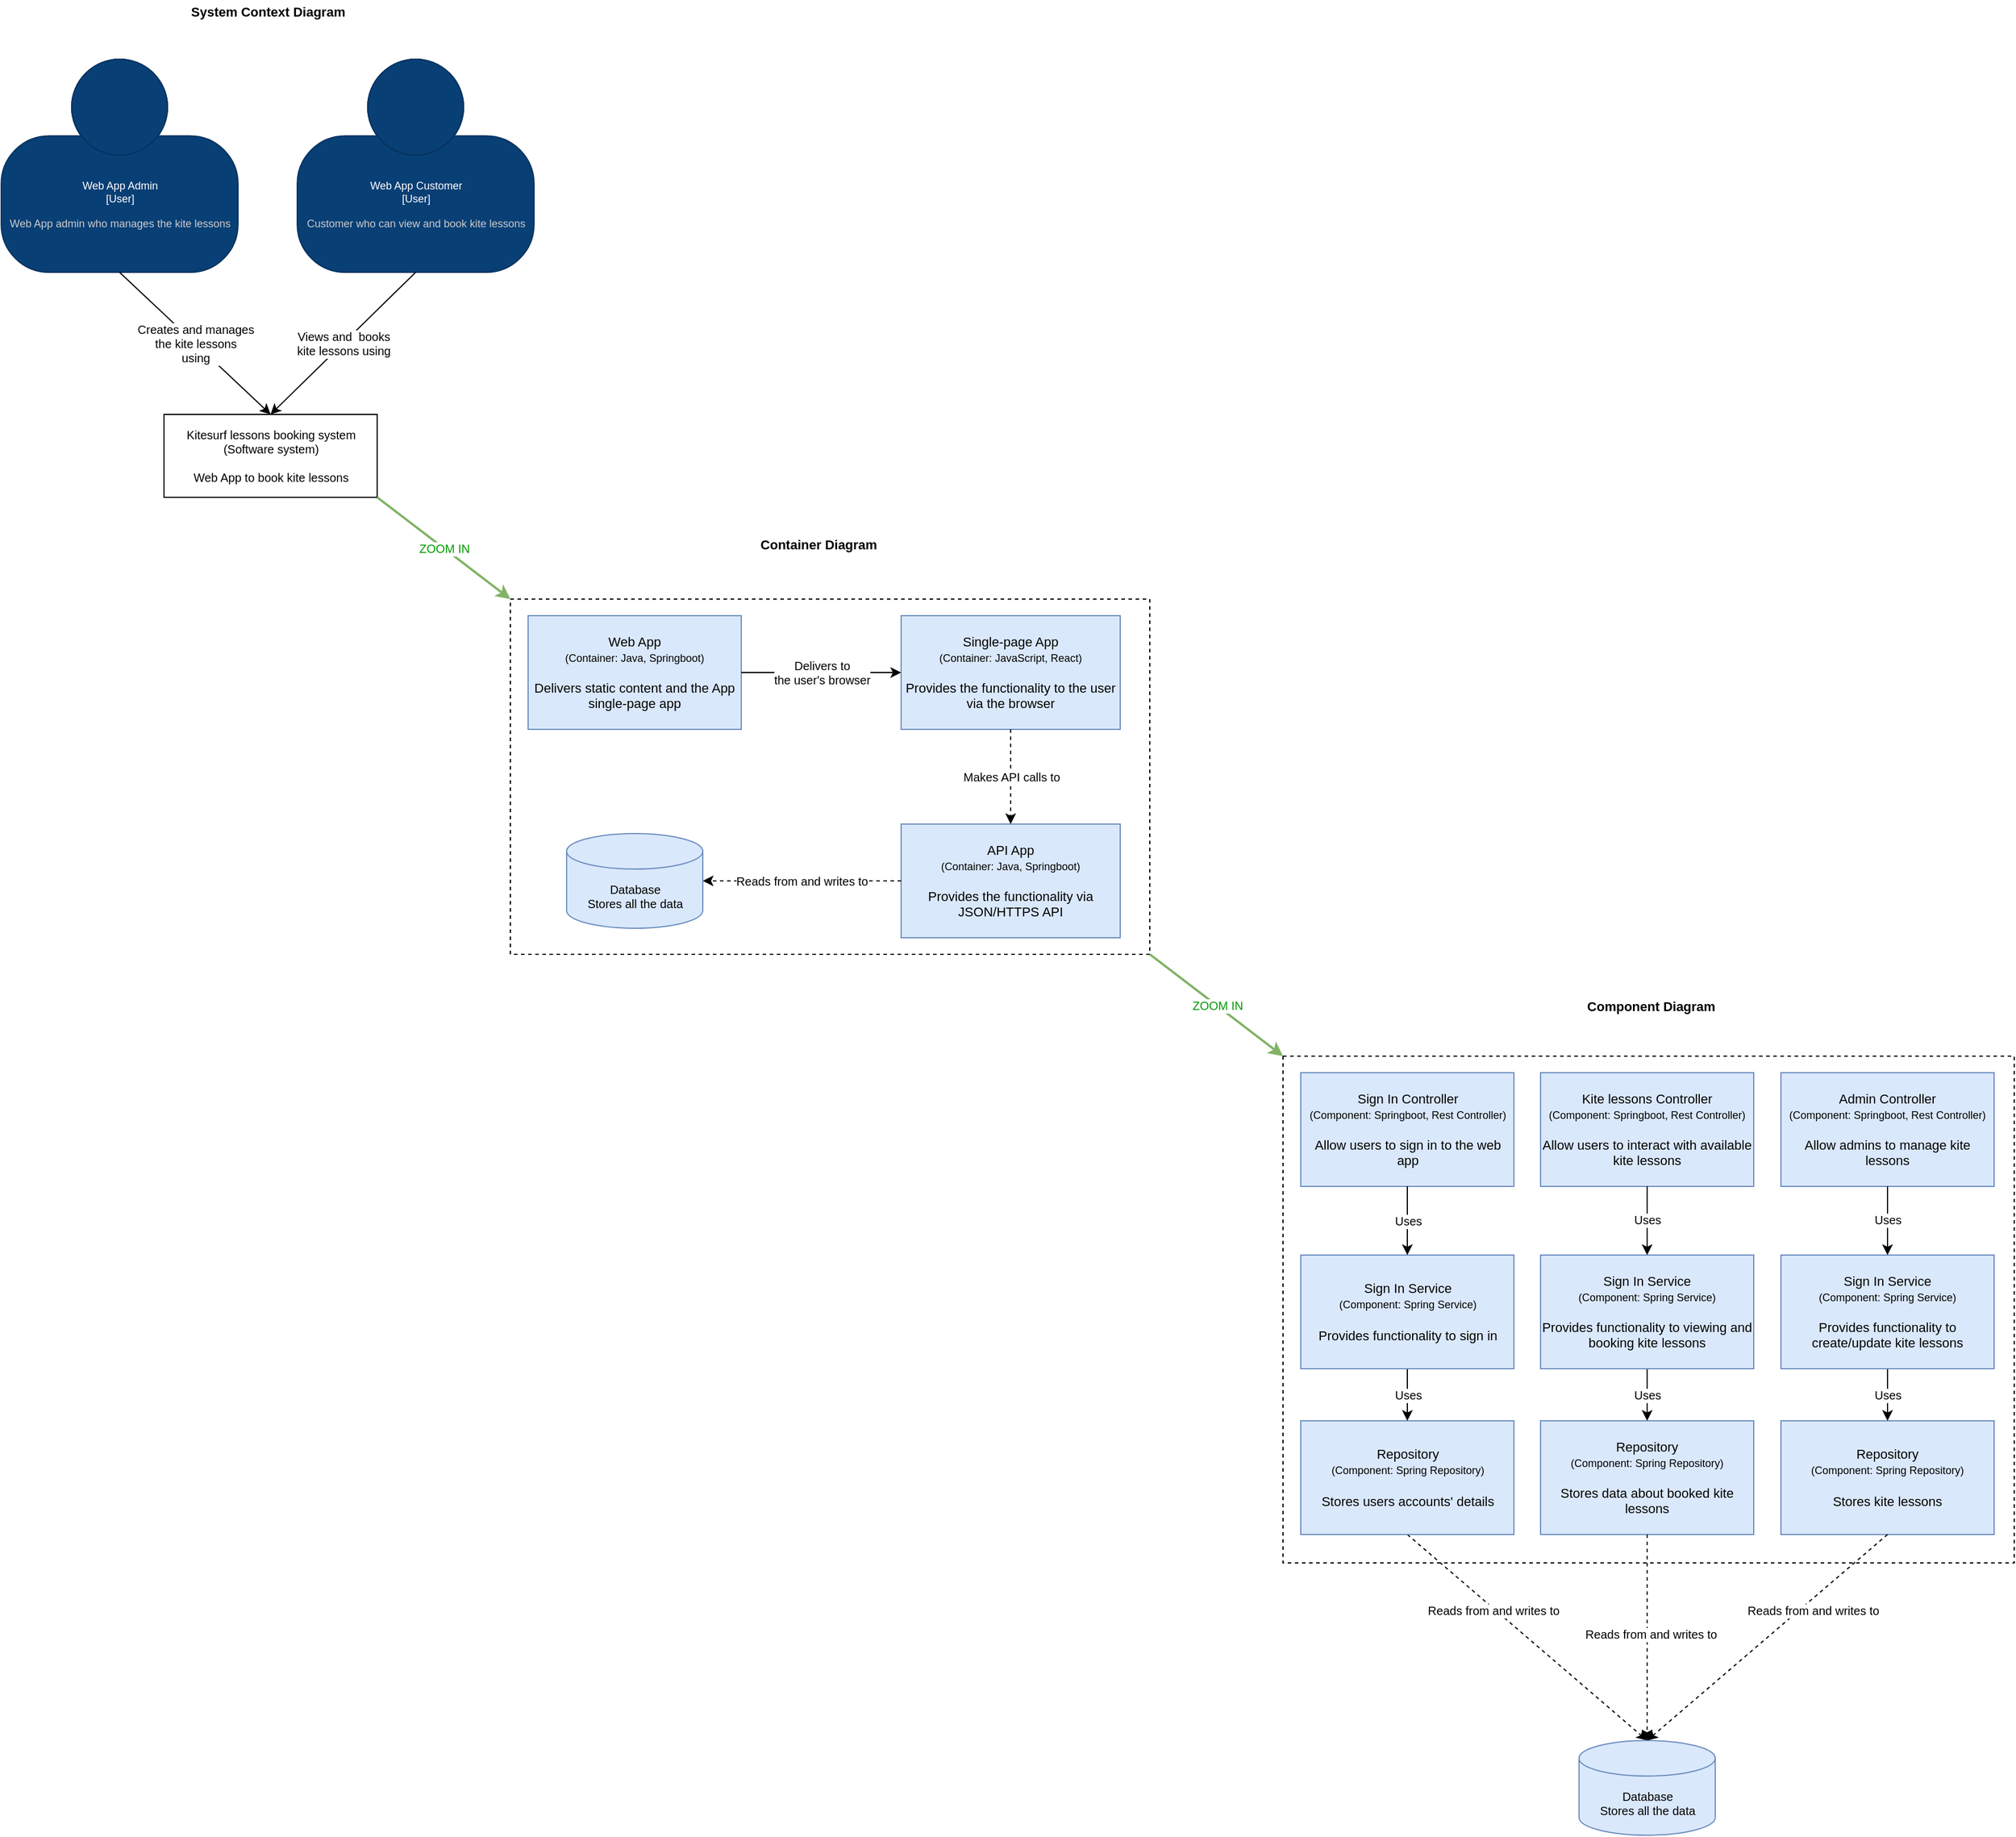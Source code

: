 <mxfile version="17.2.1" type="device"><diagram id="2f404044-711c-603c-8f00-f6bb4c023d3c" name="Page-1"><mxGraphModel dx="1476" dy="1731" grid="1" gridSize="10" guides="1" tooltips="1" connect="1" arrows="1" fold="1" page="1" pageScale="1" pageWidth="1169" pageHeight="827" background="none" math="0" shadow="0"><root><mxCell id="0"/><mxCell id="1" parent="0"/><mxCell id="pGQLJEvdeF342lXNIS9o-63" value="Kitesurf lessons booking system&lt;br style=&quot;font-size: 10px;&quot;&gt;(Software system)&lt;br style=&quot;font-size: 10px;&quot;&gt;&lt;br style=&quot;font-size: 10px;&quot;&gt;Web App to book kite lessons" style="rounded=0;whiteSpace=wrap;html=1;fontSize=10;" vertex="1" parent="1"><mxGeometry x="207.5" y="180" width="180" height="70" as="geometry"/></mxCell><object placeholders="1" c4Name="Web App Admin" c4Type="User" c4Description="Web App admin who manages the kite lessons" label="&lt;font style=&quot;font-size: 9px;&quot;&gt;&lt;span style=&quot;font-size: 9px;&quot;&gt;%c4Name%&lt;/span&gt;&lt;/font&gt;&lt;div style=&quot;font-size: 9px;&quot;&gt;[%c4Type%]&lt;/div&gt;&lt;br style=&quot;font-size: 9px;&quot;&gt;&lt;div style=&quot;font-size: 9px;&quot;&gt;&lt;font style=&quot;font-size: 9px;&quot;&gt;&lt;font color=&quot;#cccccc&quot; style=&quot;font-size: 9px;&quot;&gt;%c4Description%&lt;/font&gt;&lt;/font&gt;&lt;/div&gt;" id="pGQLJEvdeF342lXNIS9o-64"><mxCell style="html=1;fontSize=9;dashed=0;whitespace=wrap;fillColor=#083F75;strokeColor=#06315C;fontColor=#ffffff;shape=mxgraph.c4.person2;align=center;metaEdit=1;points=[[0.5,0,0],[1,0.5,0],[1,0.75,0],[0.75,1,0],[0.5,1,0],[0.25,1,0],[0,0.75,0],[0,0.5,0]];resizable=0;fontStyle=0" vertex="1" parent="1"><mxGeometry x="70" y="-120" width="200" height="180" as="geometry"/></mxCell></object><mxCell id="pGQLJEvdeF342lXNIS9o-65" value="" style="endArrow=classic;html=1;rounded=0;fontSize=11;exitX=0.5;exitY=1;exitDx=0;exitDy=0;exitPerimeter=0;entryX=0.5;entryY=0;entryDx=0;entryDy=0;" edge="1" parent="1" source="pGQLJEvdeF342lXNIS9o-64" target="pGQLJEvdeF342lXNIS9o-63"><mxGeometry relative="1" as="geometry"><mxPoint x="62.5" y="140" as="sourcePoint"/><mxPoint x="162.5" y="140" as="targetPoint"/></mxGeometry></mxCell><mxCell id="pGQLJEvdeF342lXNIS9o-66" value="Creates and manages&lt;br style=&quot;font-size: 10px&quot;&gt;the kite lessons&lt;br style=&quot;font-size: 10px&quot;&gt;using" style="edgeLabel;resizable=0;html=1;align=center;verticalAlign=middle;fontSize=10;" connectable="0" vertex="1" parent="pGQLJEvdeF342lXNIS9o-65"><mxGeometry relative="1" as="geometry"/></mxCell><mxCell id="pGQLJEvdeF342lXNIS9o-70" value="System Context Diagram" style="text;html=1;align=center;verticalAlign=middle;resizable=0;points=[];autosize=1;strokeColor=none;fillColor=none;fontSize=11;fontStyle=1" vertex="1" parent="1"><mxGeometry x="220" y="-170" width="150" height="20" as="geometry"/></mxCell><object placeholders="1" c4Name="Web App Customer" c4Type="User" c4Description="Customer who can view and book kite lessons" label="&lt;font style=&quot;font-size: 9px;&quot;&gt;&lt;span style=&quot;font-size: 9px;&quot;&gt;%c4Name%&lt;/span&gt;&lt;/font&gt;&lt;div style=&quot;font-size: 9px;&quot;&gt;[%c4Type%]&lt;/div&gt;&lt;br style=&quot;font-size: 9px;&quot;&gt;&lt;div style=&quot;font-size: 9px;&quot;&gt;&lt;font style=&quot;font-size: 9px;&quot;&gt;&lt;font color=&quot;#cccccc&quot; style=&quot;font-size: 9px;&quot;&gt;%c4Description%&lt;/font&gt;&lt;/font&gt;&lt;/div&gt;" id="pGQLJEvdeF342lXNIS9o-71"><mxCell style="html=1;fontSize=9;dashed=0;whitespace=wrap;fillColor=#083F75;strokeColor=#06315C;fontColor=#ffffff;shape=mxgraph.c4.person2;align=center;metaEdit=1;points=[[0.5,0,0],[1,0.5,0],[1,0.75,0],[0.75,1,0],[0.5,1,0],[0.25,1,0],[0,0.75,0],[0,0.5,0]];resizable=0;fontStyle=0" vertex="1" parent="1"><mxGeometry x="320" y="-120" width="200" height="180" as="geometry"/></mxCell></object><mxCell id="pGQLJEvdeF342lXNIS9o-73" value="" style="endArrow=classic;html=1;rounded=0;fontSize=11;exitX=0.5;exitY=1;exitDx=0;exitDy=0;exitPerimeter=0;entryX=0.5;entryY=0;entryDx=0;entryDy=0;" edge="1" parent="1" source="pGQLJEvdeF342lXNIS9o-71" target="pGQLJEvdeF342lXNIS9o-63"><mxGeometry relative="1" as="geometry"><mxPoint x="507.5" y="120.0" as="sourcePoint"/><mxPoint x="665.0" y="204.0" as="targetPoint"/></mxGeometry></mxCell><mxCell id="pGQLJEvdeF342lXNIS9o-74" value="Views and&amp;nbsp; books&lt;br&gt;kite lessons using" style="edgeLabel;resizable=0;html=1;align=center;verticalAlign=middle;fontSize=10;" connectable="0" vertex="1" parent="pGQLJEvdeF342lXNIS9o-73"><mxGeometry relative="1" as="geometry"/></mxCell><mxCell id="pGQLJEvdeF342lXNIS9o-75" value="Container Diagram" style="text;html=1;align=center;verticalAlign=middle;resizable=0;points=[];autosize=1;strokeColor=none;fillColor=none;fontSize=11;fontStyle=1" vertex="1" parent="1"><mxGeometry x="705" y="280" width="110" height="20" as="geometry"/></mxCell><mxCell id="pGQLJEvdeF342lXNIS9o-78" value="" style="rounded=0;whiteSpace=wrap;html=1;fontSize=11;strokeColor=default;dashed=1;" vertex="1" parent="1"><mxGeometry x="500" y="336" width="540" height="300" as="geometry"/></mxCell><mxCell id="pGQLJEvdeF342lXNIS9o-79" value="Web App&lt;br&gt;&lt;font style=&quot;font-size: 9px&quot;&gt;(Container: Java, Springboot)&lt;br&gt;&lt;/font&gt;&lt;br&gt;Delivers static content and the App single-page app" style="rounded=0;whiteSpace=wrap;html=1;fontSize=11;strokeColor=#6c8ebf;fillColor=#dae8fc;" vertex="1" parent="1"><mxGeometry x="515" y="350" width="180" height="96" as="geometry"/></mxCell><mxCell id="pGQLJEvdeF342lXNIS9o-80" value="Single-page App&lt;br&gt;&lt;font style=&quot;font-size: 9px&quot;&gt;(Container: JavaScript, React)&lt;br&gt;&lt;/font&gt;&lt;br&gt;Provides the functionality to the user via the browser" style="rounded=0;whiteSpace=wrap;html=1;fontSize=11;strokeColor=#6c8ebf;fillColor=#dae8fc;" vertex="1" parent="1"><mxGeometry x="830" y="350" width="185" height="96" as="geometry"/></mxCell><mxCell id="pGQLJEvdeF342lXNIS9o-81" value="" style="endArrow=classic;html=1;rounded=0;fontSize=11;exitX=1;exitY=0.5;exitDx=0;exitDy=0;entryX=0;entryY=0.5;entryDx=0;entryDy=0;" edge="1" parent="1" source="pGQLJEvdeF342lXNIS9o-79" target="pGQLJEvdeF342lXNIS9o-80"><mxGeometry relative="1" as="geometry"><mxPoint x="470.0" y="206.0" as="sourcePoint"/><mxPoint x="312.5" y="290.0" as="targetPoint"/></mxGeometry></mxCell><mxCell id="pGQLJEvdeF342lXNIS9o-82" value="Delivers to&lt;br&gt;the user's browser" style="edgeLabel;resizable=0;html=1;align=center;verticalAlign=middle;fontSize=10;" connectable="0" vertex="1" parent="pGQLJEvdeF342lXNIS9o-81"><mxGeometry relative="1" as="geometry"/></mxCell><mxCell id="pGQLJEvdeF342lXNIS9o-83" value="API App&lt;br&gt;&lt;font style=&quot;font-size: 9px&quot;&gt;(Container: Java, Springboot)&lt;br&gt;&lt;/font&gt;&lt;br&gt;Provides the functionality via JSON/HTTPS API" style="rounded=0;whiteSpace=wrap;html=1;fontSize=11;strokeColor=#6c8ebf;fillColor=#dae8fc;" vertex="1" parent="1"><mxGeometry x="830" y="526" width="185" height="96" as="geometry"/></mxCell><mxCell id="pGQLJEvdeF342lXNIS9o-84" value="" style="endArrow=classic;html=1;rounded=0;fontSize=11;exitX=0.5;exitY=1;exitDx=0;exitDy=0;entryX=0.5;entryY=0;entryDx=0;entryDy=0;dashed=1;" edge="1" parent="1" source="pGQLJEvdeF342lXNIS9o-80" target="pGQLJEvdeF342lXNIS9o-83"><mxGeometry relative="1" as="geometry"><mxPoint x="892.5" y="112.0" as="sourcePoint"/><mxPoint x="735.0" y="196.0" as="targetPoint"/></mxGeometry></mxCell><mxCell id="pGQLJEvdeF342lXNIS9o-85" value="Makes API calls to" style="edgeLabel;resizable=0;html=1;align=center;verticalAlign=middle;fontSize=10;" connectable="0" vertex="1" parent="pGQLJEvdeF342lXNIS9o-84"><mxGeometry relative="1" as="geometry"/></mxCell><mxCell id="pGQLJEvdeF342lXNIS9o-86" value="" style="endArrow=classic;html=1;rounded=0;fontSize=11;entryX=1;entryY=0.5;entryDx=0;entryDy=0;dashed=1;entryPerimeter=0;exitX=0;exitY=0.5;exitDx=0;exitDy=0;" edge="1" parent="1" source="pGQLJEvdeF342lXNIS9o-83" target="pGQLJEvdeF342lXNIS9o-67"><mxGeometry relative="1" as="geometry"><mxPoint x="670" y="600" as="sourcePoint"/><mxPoint x="867.5" y="410" as="targetPoint"/></mxGeometry></mxCell><mxCell id="pGQLJEvdeF342lXNIS9o-87" value="Reads from and writes to" style="edgeLabel;resizable=0;html=1;align=center;verticalAlign=middle;fontSize=10;" connectable="0" vertex="1" parent="pGQLJEvdeF342lXNIS9o-86"><mxGeometry relative="1" as="geometry"/></mxCell><mxCell id="pGQLJEvdeF342lXNIS9o-88" value="" style="endArrow=classic;html=1;rounded=0;fontSize=11;exitX=1;exitY=1;exitDx=0;exitDy=0;entryX=0;entryY=0;entryDx=0;entryDy=0;fillColor=#d5e8d4;strokeColor=#82b366;strokeWidth=2;" edge="1" parent="1" source="pGQLJEvdeF342lXNIS9o-63" target="pGQLJEvdeF342lXNIS9o-78"><mxGeometry relative="1" as="geometry"><mxPoint x="992.5" y="320.0" as="sourcePoint"/><mxPoint x="992.5" y="400" as="targetPoint"/></mxGeometry></mxCell><mxCell id="pGQLJEvdeF342lXNIS9o-89" value="&lt;font color=&quot;#009900&quot;&gt;ZOOM IN&lt;/font&gt;" style="edgeLabel;resizable=0;html=1;align=center;verticalAlign=middle;fontSize=10;" connectable="0" vertex="1" parent="pGQLJEvdeF342lXNIS9o-88"><mxGeometry relative="1" as="geometry"/></mxCell><mxCell id="pGQLJEvdeF342lXNIS9o-67" value="Database&lt;br&gt;Stores all the data" style="shape=cylinder3;whiteSpace=wrap;html=1;boundedLbl=1;backgroundOutline=1;size=15;fontSize=10;fillColor=#dae8fc;strokeColor=#6c8ebf;" vertex="1" parent="1"><mxGeometry x="547.5" y="534" width="115" height="80" as="geometry"/></mxCell><mxCell id="pGQLJEvdeF342lXNIS9o-90" value="Component Diagram" style="text;html=1;align=center;verticalAlign=middle;resizable=0;points=[];autosize=1;strokeColor=none;fillColor=none;fontSize=11;fontStyle=1" vertex="1" parent="1"><mxGeometry x="1402.5" y="670" width="120" height="20" as="geometry"/></mxCell><mxCell id="pGQLJEvdeF342lXNIS9o-93" value="" style="rounded=0;whiteSpace=wrap;html=1;fontSize=11;strokeColor=default;dashed=1;" vertex="1" parent="1"><mxGeometry x="1152.5" y="722" width="617.5" height="428" as="geometry"/></mxCell><mxCell id="pGQLJEvdeF342lXNIS9o-94" value="Sign In Controller&lt;br&gt;&lt;font style=&quot;font-size: 9px&quot;&gt;(Component: Springboot, Rest Controller)&lt;br&gt;&lt;/font&gt;&lt;br&gt;Allow users to sign in to the web app" style="rounded=0;whiteSpace=wrap;html=1;fontSize=11;strokeColor=#6c8ebf;fillColor=#dae8fc;" vertex="1" parent="1"><mxGeometry x="1167.5" y="736" width="180" height="96" as="geometry"/></mxCell><mxCell id="pGQLJEvdeF342lXNIS9o-101" value="" style="endArrow=classic;html=1;rounded=0;fontSize=11;entryX=0.5;entryY=0;entryDx=0;entryDy=0;dashed=1;entryPerimeter=0;exitX=0.5;exitY=1;exitDx=0;exitDy=0;" edge="1" parent="1" source="pGQLJEvdeF342lXNIS9o-106" target="pGQLJEvdeF342lXNIS9o-105"><mxGeometry relative="1" as="geometry"><mxPoint x="1322.5" y="986" as="sourcePoint"/><mxPoint x="1520" y="796" as="targetPoint"/></mxGeometry></mxCell><mxCell id="pGQLJEvdeF342lXNIS9o-102" value="Reads from and writes to" style="edgeLabel;resizable=0;html=1;align=center;verticalAlign=middle;fontSize=10;" connectable="0" vertex="1" parent="pGQLJEvdeF342lXNIS9o-101"><mxGeometry relative="1" as="geometry"><mxPoint x="-29" y="-23" as="offset"/></mxGeometry></mxCell><mxCell id="pGQLJEvdeF342lXNIS9o-103" value="" style="endArrow=classic;html=1;rounded=0;fontSize=11;entryX=0;entryY=0;entryDx=0;entryDy=0;fillColor=#d5e8d4;strokeColor=#82b366;strokeWidth=2;exitX=1;exitY=1;exitDx=0;exitDy=0;" edge="1" parent="1" target="pGQLJEvdeF342lXNIS9o-93" source="pGQLJEvdeF342lXNIS9o-78"><mxGeometry relative="1" as="geometry"><mxPoint x="1070" y="620" as="sourcePoint"/><mxPoint x="1645" y="786" as="targetPoint"/></mxGeometry></mxCell><mxCell id="pGQLJEvdeF342lXNIS9o-104" value="&lt;font color=&quot;#009900&quot;&gt;ZOOM IN&lt;/font&gt;" style="edgeLabel;resizable=0;html=1;align=center;verticalAlign=middle;fontSize=10;" connectable="0" vertex="1" parent="pGQLJEvdeF342lXNIS9o-103"><mxGeometry relative="1" as="geometry"/></mxCell><mxCell id="pGQLJEvdeF342lXNIS9o-105" value="Database&lt;br&gt;Stores all the data" style="shape=cylinder3;whiteSpace=wrap;html=1;boundedLbl=1;backgroundOutline=1;size=15;fontSize=10;fillColor=#dae8fc;strokeColor=#6c8ebf;" vertex="1" parent="1"><mxGeometry x="1402.5" y="1300" width="115" height="80" as="geometry"/></mxCell><mxCell id="pGQLJEvdeF342lXNIS9o-106" value="Repository&lt;br&gt;&lt;font style=&quot;font-size: 9px&quot;&gt;(Component: Spring Repository)&lt;br&gt;&lt;/font&gt;&lt;br&gt;Stores users accounts' details" style="rounded=0;whiteSpace=wrap;html=1;fontSize=11;strokeColor=#6c8ebf;fillColor=#dae8fc;" vertex="1" parent="1"><mxGeometry x="1167.5" y="1030" width="180" height="96" as="geometry"/></mxCell><mxCell id="pGQLJEvdeF342lXNIS9o-108" value="" style="endArrow=classic;html=1;rounded=0;fontSize=11;entryX=0.5;entryY=0;entryDx=0;entryDy=0;exitX=0.5;exitY=1;exitDx=0;exitDy=0;" edge="1" parent="1" source="pGQLJEvdeF342lXNIS9o-110" target="pGQLJEvdeF342lXNIS9o-106"><mxGeometry relative="1" as="geometry"><mxPoint x="1040" y="1080" as="sourcePoint"/><mxPoint x="1492.5" y="794" as="targetPoint"/></mxGeometry></mxCell><mxCell id="pGQLJEvdeF342lXNIS9o-109" value="Uses" style="edgeLabel;resizable=0;html=1;align=center;verticalAlign=middle;fontSize=10;" connectable="0" vertex="1" parent="pGQLJEvdeF342lXNIS9o-108"><mxGeometry relative="1" as="geometry"/></mxCell><mxCell id="pGQLJEvdeF342lXNIS9o-110" value="Sign In Service&lt;br&gt;&lt;font style=&quot;font-size: 9px&quot;&gt;(Component: Spring Service)&lt;br&gt;&lt;/font&gt;&lt;br&gt;Provides functionality to sign in" style="rounded=0;whiteSpace=wrap;html=1;fontSize=11;strokeColor=#6c8ebf;fillColor=#dae8fc;" vertex="1" parent="1"><mxGeometry x="1167.5" y="890" width="180" height="96" as="geometry"/></mxCell><mxCell id="pGQLJEvdeF342lXNIS9o-111" value="" style="endArrow=classic;html=1;rounded=0;fontSize=11;entryX=0.5;entryY=0;entryDx=0;entryDy=0;exitX=0.5;exitY=1;exitDx=0;exitDy=0;" edge="1" parent="1" source="pGQLJEvdeF342lXNIS9o-94" target="pGQLJEvdeF342lXNIS9o-110"><mxGeometry relative="1" as="geometry"><mxPoint x="1267.5" y="1036" as="sourcePoint"/><mxPoint x="1269" y="1154" as="targetPoint"/></mxGeometry></mxCell><mxCell id="pGQLJEvdeF342lXNIS9o-112" value="Uses" style="edgeLabel;resizable=0;html=1;align=center;verticalAlign=middle;fontSize=10;" connectable="0" vertex="1" parent="pGQLJEvdeF342lXNIS9o-111"><mxGeometry relative="1" as="geometry"/></mxCell><mxCell id="pGQLJEvdeF342lXNIS9o-113" value="Kite lessons Controller&lt;br&gt;&lt;font style=&quot;font-size: 9px&quot;&gt;(Component: Springboot, Rest Controller)&lt;br&gt;&lt;/font&gt;&lt;br&gt;Allow users to interact with available kite lessons" style="rounded=0;whiteSpace=wrap;html=1;fontSize=11;strokeColor=#6c8ebf;fillColor=#dae8fc;" vertex="1" parent="1"><mxGeometry x="1370" y="736" width="180" height="96" as="geometry"/></mxCell><mxCell id="pGQLJEvdeF342lXNIS9o-114" value="Repository&lt;br&gt;&lt;font style=&quot;font-size: 9px&quot;&gt;(Component: Spring Repository)&lt;br&gt;&lt;/font&gt;&lt;br&gt;Stores data about booked kite lessons" style="rounded=0;whiteSpace=wrap;html=1;fontSize=11;strokeColor=#6c8ebf;fillColor=#dae8fc;" vertex="1" parent="1"><mxGeometry x="1370" y="1030" width="180" height="96" as="geometry"/></mxCell><mxCell id="pGQLJEvdeF342lXNIS9o-115" value="" style="endArrow=classic;html=1;rounded=0;fontSize=11;entryX=0.5;entryY=0;entryDx=0;entryDy=0;exitX=0.5;exitY=1;exitDx=0;exitDy=0;" edge="1" parent="1" source="pGQLJEvdeF342lXNIS9o-117" target="pGQLJEvdeF342lXNIS9o-114"><mxGeometry relative="1" as="geometry"><mxPoint x="1242.5" y="1080" as="sourcePoint"/><mxPoint x="1695" y="794" as="targetPoint"/></mxGeometry></mxCell><mxCell id="pGQLJEvdeF342lXNIS9o-116" value="Uses" style="edgeLabel;resizable=0;html=1;align=center;verticalAlign=middle;fontSize=10;" connectable="0" vertex="1" parent="pGQLJEvdeF342lXNIS9o-115"><mxGeometry relative="1" as="geometry"/></mxCell><mxCell id="pGQLJEvdeF342lXNIS9o-117" value="Sign In Service&lt;br&gt;&lt;font style=&quot;font-size: 9px&quot;&gt;(Component: Spring Service)&lt;br&gt;&lt;/font&gt;&lt;br&gt;Provides functionality to viewing and booking kite lessons" style="rounded=0;whiteSpace=wrap;html=1;fontSize=11;strokeColor=#6c8ebf;fillColor=#dae8fc;" vertex="1" parent="1"><mxGeometry x="1370" y="890" width="180" height="96" as="geometry"/></mxCell><mxCell id="pGQLJEvdeF342lXNIS9o-118" value="" style="endArrow=classic;html=1;rounded=0;fontSize=11;entryX=0.5;entryY=0;entryDx=0;entryDy=0;exitX=0.5;exitY=1;exitDx=0;exitDy=0;" edge="1" parent="1" source="pGQLJEvdeF342lXNIS9o-113" target="pGQLJEvdeF342lXNIS9o-117"><mxGeometry relative="1" as="geometry"><mxPoint x="1470" y="1036" as="sourcePoint"/><mxPoint x="1471.5" y="1154" as="targetPoint"/></mxGeometry></mxCell><mxCell id="pGQLJEvdeF342lXNIS9o-119" value="Uses" style="edgeLabel;resizable=0;html=1;align=center;verticalAlign=middle;fontSize=10;" connectable="0" vertex="1" parent="pGQLJEvdeF342lXNIS9o-118"><mxGeometry relative="1" as="geometry"><mxPoint y="-1" as="offset"/></mxGeometry></mxCell><mxCell id="pGQLJEvdeF342lXNIS9o-120" value="" style="endArrow=classic;html=1;rounded=0;fontSize=11;entryX=0.5;entryY=0;entryDx=0;entryDy=0;dashed=1;entryPerimeter=0;exitX=0.5;exitY=1;exitDx=0;exitDy=0;" edge="1" parent="1" source="pGQLJEvdeF342lXNIS9o-114" target="pGQLJEvdeF342lXNIS9o-105"><mxGeometry relative="1" as="geometry"><mxPoint x="1267.5" y="1136" as="sourcePoint"/><mxPoint x="1416.5" y="1350" as="targetPoint"/></mxGeometry></mxCell><mxCell id="pGQLJEvdeF342lXNIS9o-121" value="Reads from and writes to" style="edgeLabel;resizable=0;html=1;align=center;verticalAlign=middle;fontSize=10;" connectable="0" vertex="1" parent="pGQLJEvdeF342lXNIS9o-120"><mxGeometry relative="1" as="geometry"><mxPoint x="3" y="-3" as="offset"/></mxGeometry></mxCell><mxCell id="pGQLJEvdeF342lXNIS9o-122" value="Admin Controller&lt;br&gt;&lt;font style=&quot;font-size: 9px&quot;&gt;(Component: Springboot, Rest Controller)&lt;br&gt;&lt;/font&gt;&lt;br&gt;Allow admins to manage kite lessons" style="rounded=0;whiteSpace=wrap;html=1;fontSize=11;strokeColor=#6c8ebf;fillColor=#dae8fc;" vertex="1" parent="1"><mxGeometry x="1573" y="736" width="180" height="96" as="geometry"/></mxCell><mxCell id="pGQLJEvdeF342lXNIS9o-123" value="Repository&lt;br&gt;&lt;font style=&quot;font-size: 9px&quot;&gt;(Component: Spring Repository)&lt;br&gt;&lt;/font&gt;&lt;br&gt;Stores kite lessons" style="rounded=0;whiteSpace=wrap;html=1;fontSize=11;strokeColor=#6c8ebf;fillColor=#dae8fc;" vertex="1" parent="1"><mxGeometry x="1573" y="1030" width="180" height="96" as="geometry"/></mxCell><mxCell id="pGQLJEvdeF342lXNIS9o-124" value="" style="endArrow=classic;html=1;rounded=0;fontSize=11;entryX=0.5;entryY=0;entryDx=0;entryDy=0;exitX=0.5;exitY=1;exitDx=0;exitDy=0;" edge="1" parent="1" source="pGQLJEvdeF342lXNIS9o-126" target="pGQLJEvdeF342lXNIS9o-123"><mxGeometry relative="1" as="geometry"><mxPoint x="1445.5" y="1080" as="sourcePoint"/><mxPoint x="1898" y="794" as="targetPoint"/></mxGeometry></mxCell><mxCell id="pGQLJEvdeF342lXNIS9o-125" value="Uses" style="edgeLabel;resizable=0;html=1;align=center;verticalAlign=middle;fontSize=10;" connectable="0" vertex="1" parent="pGQLJEvdeF342lXNIS9o-124"><mxGeometry relative="1" as="geometry"/></mxCell><mxCell id="pGQLJEvdeF342lXNIS9o-126" value="Sign In Service&lt;br&gt;&lt;font style=&quot;font-size: 9px&quot;&gt;(Component: Spring Service)&lt;br&gt;&lt;/font&gt;&lt;br&gt;Provides functionality to create/update kite lessons" style="rounded=0;whiteSpace=wrap;html=1;fontSize=11;strokeColor=#6c8ebf;fillColor=#dae8fc;" vertex="1" parent="1"><mxGeometry x="1573" y="890" width="180" height="96" as="geometry"/></mxCell><mxCell id="pGQLJEvdeF342lXNIS9o-127" value="" style="endArrow=classic;html=1;rounded=0;fontSize=11;entryX=0.5;entryY=0;entryDx=0;entryDy=0;exitX=0.5;exitY=1;exitDx=0;exitDy=0;" edge="1" parent="1" source="pGQLJEvdeF342lXNIS9o-122" target="pGQLJEvdeF342lXNIS9o-126"><mxGeometry relative="1" as="geometry"><mxPoint x="1673" y="1036" as="sourcePoint"/><mxPoint x="1674.5" y="1154" as="targetPoint"/></mxGeometry></mxCell><mxCell id="pGQLJEvdeF342lXNIS9o-128" value="Uses" style="edgeLabel;resizable=0;html=1;align=center;verticalAlign=middle;fontSize=10;" connectable="0" vertex="1" parent="pGQLJEvdeF342lXNIS9o-127"><mxGeometry relative="1" as="geometry"><mxPoint y="-1" as="offset"/></mxGeometry></mxCell><mxCell id="pGQLJEvdeF342lXNIS9o-129" value="" style="endArrow=classic;html=1;rounded=0;fontSize=11;entryX=0.5;entryY=0;entryDx=0;entryDy=0;dashed=1;entryPerimeter=0;exitX=0.5;exitY=1;exitDx=0;exitDy=0;" edge="1" parent="1" source="pGQLJEvdeF342lXNIS9o-123" target="pGQLJEvdeF342lXNIS9o-105"><mxGeometry relative="1" as="geometry"><mxPoint x="1470" y="1136" as="sourcePoint"/><mxPoint x="1416.5" y="1350" as="targetPoint"/></mxGeometry></mxCell><mxCell id="pGQLJEvdeF342lXNIS9o-130" value="Reads from and writes to" style="edgeLabel;resizable=0;html=1;align=center;verticalAlign=middle;fontSize=10;" connectable="0" vertex="1" parent="pGQLJEvdeF342lXNIS9o-129"><mxGeometry relative="1" as="geometry"><mxPoint x="38" y="-23" as="offset"/></mxGeometry></mxCell></root></mxGraphModel></diagram></mxfile>